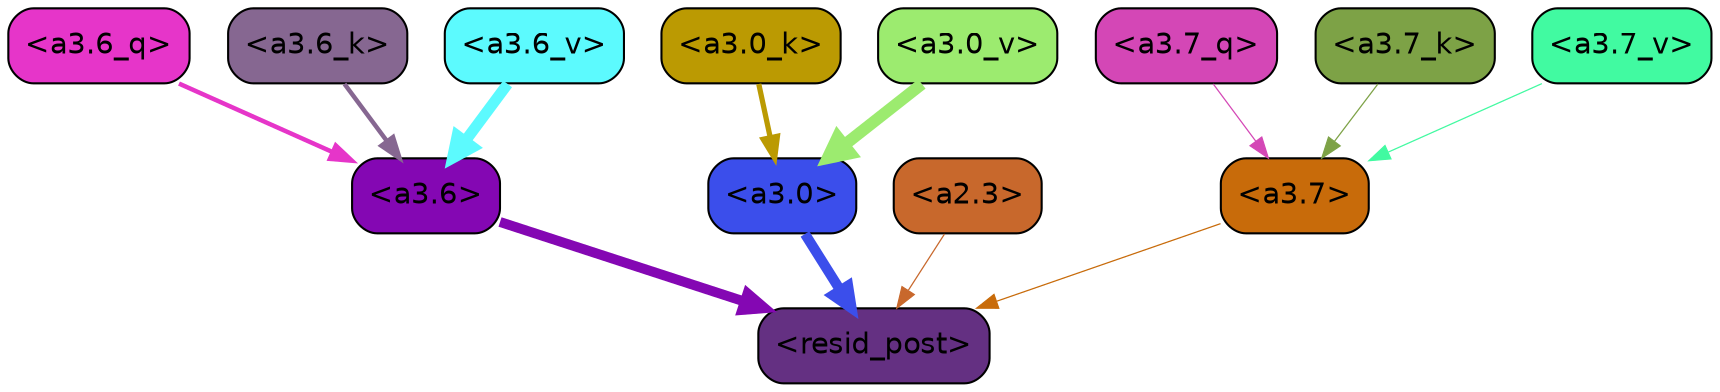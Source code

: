 strict digraph "" {
	graph [bgcolor=transparent,
		layout=dot,
		overlap=false,
		splines=true
	];
	"<a3.7>"	[color=black,
		fillcolor="#c86b0a",
		fontname=Helvetica,
		shape=box,
		style="filled, rounded"];
	"<resid_post>"	[color=black,
		fillcolor="#643082",
		fontname=Helvetica,
		shape=box,
		style="filled, rounded"];
	"<a3.7>" -> "<resid_post>"	[color="#c86b0a",
		penwidth=0.6];
	"<a3.6>"	[color=black,
		fillcolor="#8407b3",
		fontname=Helvetica,
		shape=box,
		style="filled, rounded"];
	"<a3.6>" -> "<resid_post>"	[color="#8407b3",
		penwidth=4.751592040061951];
	"<a3.0>"	[color=black,
		fillcolor="#3b4eeb",
		fontname=Helvetica,
		shape=box,
		style="filled, rounded"];
	"<a3.0>" -> "<resid_post>"	[color="#3b4eeb",
		penwidth=4.904066681861877];
	"<a2.3>"	[color=black,
		fillcolor="#c8682c",
		fontname=Helvetica,
		shape=box,
		style="filled, rounded"];
	"<a2.3>" -> "<resid_post>"	[color="#c8682c",
		penwidth=0.6];
	"<a3.7_q>"	[color=black,
		fillcolor="#d447b6",
		fontname=Helvetica,
		shape=box,
		style="filled, rounded"];
	"<a3.7_q>" -> "<a3.7>"	[color="#d447b6",
		penwidth=0.6];
	"<a3.6_q>"	[color=black,
		fillcolor="#e635c9",
		fontname=Helvetica,
		shape=box,
		style="filled, rounded"];
	"<a3.6_q>" -> "<a3.6>"	[color="#e635c9",
		penwidth=2.160832464694977];
	"<a3.7_k>"	[color=black,
		fillcolor="#7da246",
		fontname=Helvetica,
		shape=box,
		style="filled, rounded"];
	"<a3.7_k>" -> "<a3.7>"	[color="#7da246",
		penwidth=0.6];
	"<a3.6_k>"	[color=black,
		fillcolor="#866791",
		fontname=Helvetica,
		shape=box,
		style="filled, rounded"];
	"<a3.6_k>" -> "<a3.6>"	[color="#866791",
		penwidth=2.13908451795578];
	"<a3.0_k>"	[color=black,
		fillcolor="#bb9a02",
		fontname=Helvetica,
		shape=box,
		style="filled, rounded"];
	"<a3.0_k>" -> "<a3.0>"	[color="#bb9a02",
		penwidth=2.520303964614868];
	"<a3.7_v>"	[color=black,
		fillcolor="#41faa1",
		fontname=Helvetica,
		shape=box,
		style="filled, rounded"];
	"<a3.7_v>" -> "<a3.7>"	[color="#41faa1",
		penwidth=0.6];
	"<a3.6_v>"	[color=black,
		fillcolor="#5cfafe",
		fontname=Helvetica,
		shape=box,
		style="filled, rounded"];
	"<a3.6_v>" -> "<a3.6>"	[color="#5cfafe",
		penwidth=5.297133803367615];
	"<a3.0_v>"	[color=black,
		fillcolor="#9ceb6f",
		fontname=Helvetica,
		shape=box,
		style="filled, rounded"];
	"<a3.0_v>" -> "<a3.0>"	[color="#9ceb6f",
		penwidth=5.680712580680847];
}
